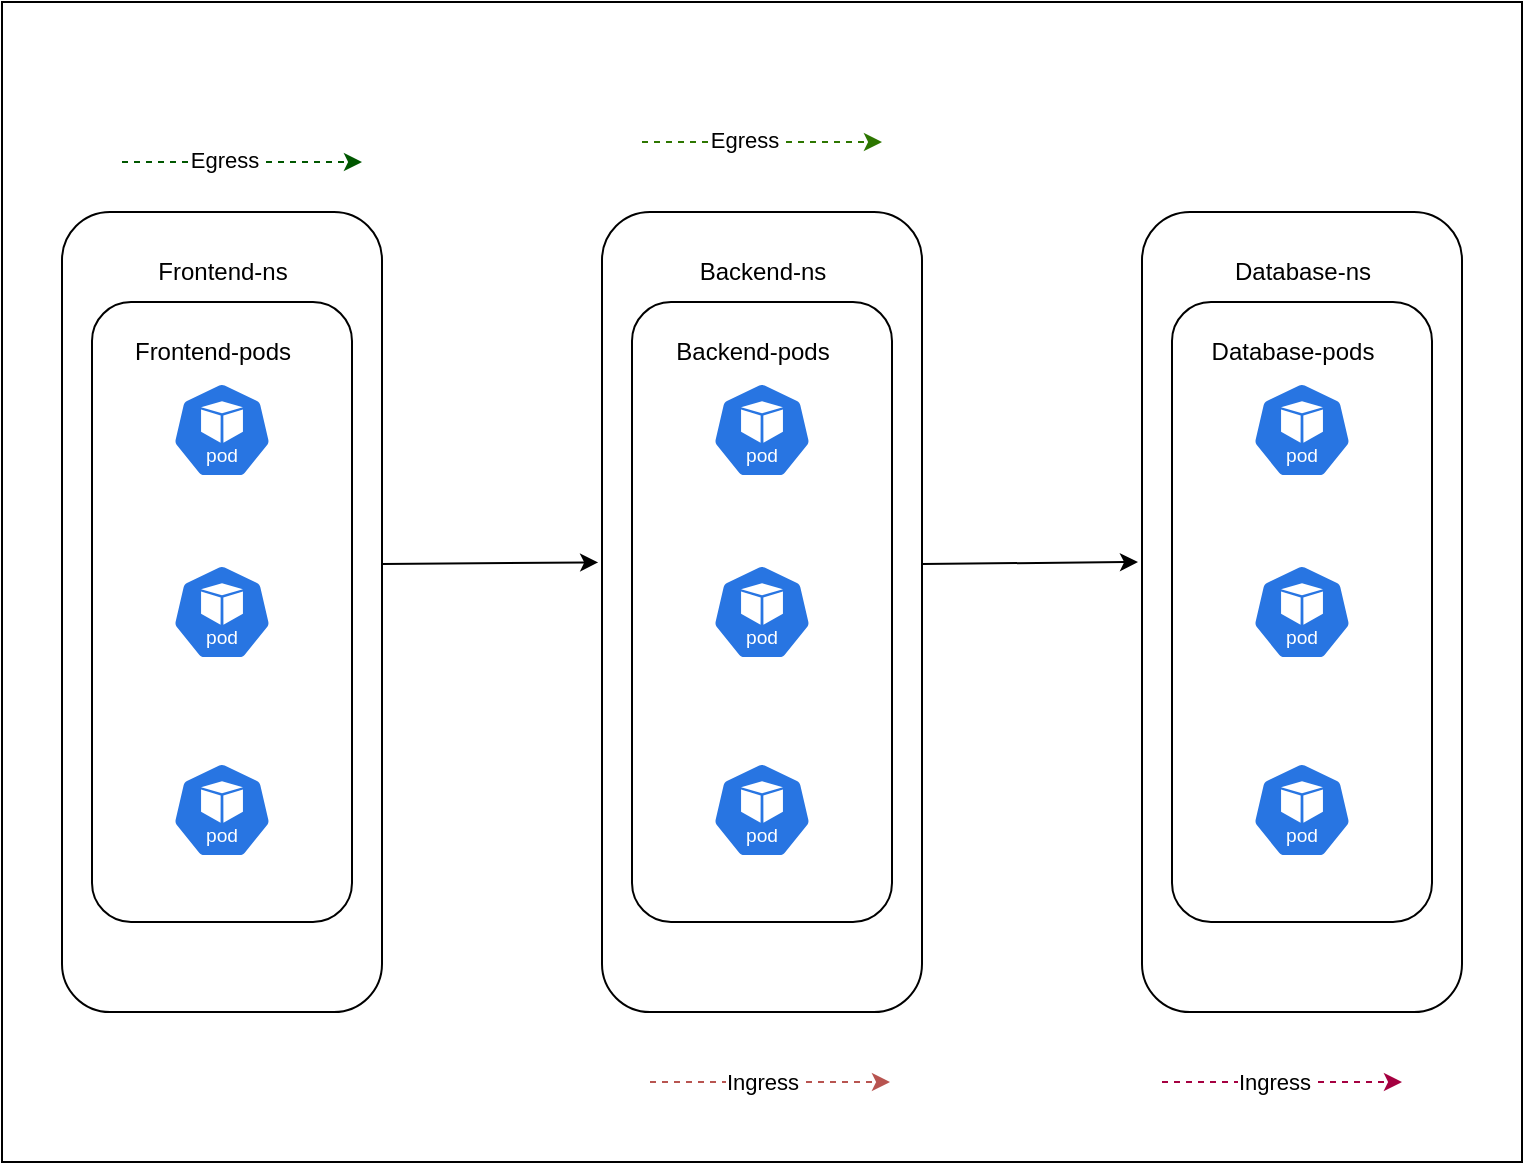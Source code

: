 <mxfile version="26.0.2">
  <diagram name="Page-1" id="nFEdDV40q59QD4kjeuWE">
    <mxGraphModel dx="1380" dy="717" grid="1" gridSize="10" guides="1" tooltips="1" connect="1" arrows="1" fold="1" page="1" pageScale="1" pageWidth="827" pageHeight="1169" math="0" shadow="0">
      <root>
        <mxCell id="0" />
        <mxCell id="1" parent="0" />
        <mxCell id="rjX3UwFx4na6aEU0xc1k-46" value="" style="whiteSpace=wrap;html=1;" vertex="1" parent="1">
          <mxGeometry x="60" y="170" width="760" height="580" as="geometry" />
        </mxCell>
        <mxCell id="rjX3UwFx4na6aEU0xc1k-10" value="" style="rounded=1;whiteSpace=wrap;html=1;" vertex="1" parent="1">
          <mxGeometry x="90" y="275" width="160" height="400" as="geometry" />
        </mxCell>
        <mxCell id="rjX3UwFx4na6aEU0xc1k-7" value="" style="rounded=1;whiteSpace=wrap;html=1;" vertex="1" parent="1">
          <mxGeometry x="105" y="320" width="130" height="310" as="geometry" />
        </mxCell>
        <mxCell id="rjX3UwFx4na6aEU0xc1k-4" value="" style="aspect=fixed;sketch=0;html=1;dashed=0;whitespace=wrap;verticalLabelPosition=bottom;verticalAlign=top;fillColor=#2875E2;strokeColor=#ffffff;points=[[0.005,0.63,0],[0.1,0.2,0],[0.9,0.2,0],[0.5,0,0],[0.995,0.63,0],[0.72,0.99,0],[0.5,1,0],[0.28,0.99,0]];shape=mxgraph.kubernetes.icon2;kubernetesLabel=1;prIcon=pod" vertex="1" parent="1">
          <mxGeometry x="145" y="360" width="50" height="48" as="geometry" />
        </mxCell>
        <mxCell id="rjX3UwFx4na6aEU0xc1k-5" value="" style="aspect=fixed;sketch=0;html=1;dashed=0;whitespace=wrap;verticalLabelPosition=bottom;verticalAlign=top;fillColor=#2875E2;strokeColor=#ffffff;points=[[0.005,0.63,0],[0.1,0.2,0],[0.9,0.2,0],[0.5,0,0],[0.995,0.63,0],[0.72,0.99,0],[0.5,1,0],[0.28,0.99,0]];shape=mxgraph.kubernetes.icon2;kubernetesLabel=1;prIcon=pod" vertex="1" parent="1">
          <mxGeometry x="145" y="451" width="50" height="48" as="geometry" />
        </mxCell>
        <mxCell id="rjX3UwFx4na6aEU0xc1k-6" value="" style="aspect=fixed;sketch=0;html=1;dashed=0;whitespace=wrap;verticalLabelPosition=bottom;verticalAlign=top;fillColor=#2875E2;strokeColor=#ffffff;points=[[0.005,0.63,0],[0.1,0.2,0],[0.9,0.2,0],[0.5,0,0],[0.995,0.63,0],[0.72,0.99,0],[0.5,1,0],[0.28,0.99,0]];shape=mxgraph.kubernetes.icon2;kubernetesLabel=1;prIcon=pod" vertex="1" parent="1">
          <mxGeometry x="145" y="550" width="50" height="48" as="geometry" />
        </mxCell>
        <mxCell id="rjX3UwFx4na6aEU0xc1k-8" value="Frontend-ns" style="text;html=1;align=center;verticalAlign=middle;resizable=0;points=[];autosize=1;strokeColor=none;fillColor=none;" vertex="1" parent="1">
          <mxGeometry x="125" y="290" width="90" height="30" as="geometry" />
        </mxCell>
        <mxCell id="rjX3UwFx4na6aEU0xc1k-9" value="Frontend-pods" style="text;html=1;align=center;verticalAlign=middle;resizable=0;points=[];autosize=1;strokeColor=none;fillColor=none;" vertex="1" parent="1">
          <mxGeometry x="115" y="330" width="100" height="30" as="geometry" />
        </mxCell>
        <mxCell id="rjX3UwFx4na6aEU0xc1k-11" value="" style="rounded=1;whiteSpace=wrap;html=1;" vertex="1" parent="1">
          <mxGeometry x="360" y="275" width="160" height="400" as="geometry" />
        </mxCell>
        <mxCell id="rjX3UwFx4na6aEU0xc1k-12" value="" style="rounded=1;whiteSpace=wrap;html=1;" vertex="1" parent="1">
          <mxGeometry x="375" y="320" width="130" height="310" as="geometry" />
        </mxCell>
        <mxCell id="rjX3UwFx4na6aEU0xc1k-13" value="" style="aspect=fixed;sketch=0;html=1;dashed=0;whitespace=wrap;verticalLabelPosition=bottom;verticalAlign=top;fillColor=#2875E2;strokeColor=#ffffff;points=[[0.005,0.63,0],[0.1,0.2,0],[0.9,0.2,0],[0.5,0,0],[0.995,0.63,0],[0.72,0.99,0],[0.5,1,0],[0.28,0.99,0]];shape=mxgraph.kubernetes.icon2;kubernetesLabel=1;prIcon=pod" vertex="1" parent="1">
          <mxGeometry x="415" y="360" width="50" height="48" as="geometry" />
        </mxCell>
        <mxCell id="rjX3UwFx4na6aEU0xc1k-14" value="" style="aspect=fixed;sketch=0;html=1;dashed=0;whitespace=wrap;verticalLabelPosition=bottom;verticalAlign=top;fillColor=#2875E2;strokeColor=#ffffff;points=[[0.005,0.63,0],[0.1,0.2,0],[0.9,0.2,0],[0.5,0,0],[0.995,0.63,0],[0.72,0.99,0],[0.5,1,0],[0.28,0.99,0]];shape=mxgraph.kubernetes.icon2;kubernetesLabel=1;prIcon=pod" vertex="1" parent="1">
          <mxGeometry x="415" y="451" width="50" height="48" as="geometry" />
        </mxCell>
        <mxCell id="rjX3UwFx4na6aEU0xc1k-15" value="" style="aspect=fixed;sketch=0;html=1;dashed=0;whitespace=wrap;verticalLabelPosition=bottom;verticalAlign=top;fillColor=#2875E2;strokeColor=#ffffff;points=[[0.005,0.63,0],[0.1,0.2,0],[0.9,0.2,0],[0.5,0,0],[0.995,0.63,0],[0.72,0.99,0],[0.5,1,0],[0.28,0.99,0]];shape=mxgraph.kubernetes.icon2;kubernetesLabel=1;prIcon=pod" vertex="1" parent="1">
          <mxGeometry x="415" y="550" width="50" height="48" as="geometry" />
        </mxCell>
        <mxCell id="rjX3UwFx4na6aEU0xc1k-16" value="Backend-ns" style="text;html=1;align=center;verticalAlign=middle;resizable=0;points=[];autosize=1;strokeColor=none;fillColor=none;" vertex="1" parent="1">
          <mxGeometry x="395" y="290" width="90" height="30" as="geometry" />
        </mxCell>
        <mxCell id="rjX3UwFx4na6aEU0xc1k-17" value="Backend-pods" style="text;html=1;align=center;verticalAlign=middle;resizable=0;points=[];autosize=1;strokeColor=none;fillColor=none;" vertex="1" parent="1">
          <mxGeometry x="385" y="330" width="100" height="30" as="geometry" />
        </mxCell>
        <mxCell id="rjX3UwFx4na6aEU0xc1k-18" value="" style="rounded=1;whiteSpace=wrap;html=1;" vertex="1" parent="1">
          <mxGeometry x="630" y="275" width="160" height="400" as="geometry" />
        </mxCell>
        <mxCell id="rjX3UwFx4na6aEU0xc1k-19" value="" style="rounded=1;whiteSpace=wrap;html=1;" vertex="1" parent="1">
          <mxGeometry x="645" y="320" width="130" height="310" as="geometry" />
        </mxCell>
        <mxCell id="rjX3UwFx4na6aEU0xc1k-20" value="" style="aspect=fixed;sketch=0;html=1;dashed=0;whitespace=wrap;verticalLabelPosition=bottom;verticalAlign=top;fillColor=#2875E2;strokeColor=#ffffff;points=[[0.005,0.63,0],[0.1,0.2,0],[0.9,0.2,0],[0.5,0,0],[0.995,0.63,0],[0.72,0.99,0],[0.5,1,0],[0.28,0.99,0]];shape=mxgraph.kubernetes.icon2;kubernetesLabel=1;prIcon=pod" vertex="1" parent="1">
          <mxGeometry x="685" y="360" width="50" height="48" as="geometry" />
        </mxCell>
        <mxCell id="rjX3UwFx4na6aEU0xc1k-21" value="" style="aspect=fixed;sketch=0;html=1;dashed=0;whitespace=wrap;verticalLabelPosition=bottom;verticalAlign=top;fillColor=#2875E2;strokeColor=#ffffff;points=[[0.005,0.63,0],[0.1,0.2,0],[0.9,0.2,0],[0.5,0,0],[0.995,0.63,0],[0.72,0.99,0],[0.5,1,0],[0.28,0.99,0]];shape=mxgraph.kubernetes.icon2;kubernetesLabel=1;prIcon=pod" vertex="1" parent="1">
          <mxGeometry x="685" y="451" width="50" height="48" as="geometry" />
        </mxCell>
        <mxCell id="rjX3UwFx4na6aEU0xc1k-22" value="" style="aspect=fixed;sketch=0;html=1;dashed=0;whitespace=wrap;verticalLabelPosition=bottom;verticalAlign=top;fillColor=#2875E2;strokeColor=#ffffff;points=[[0.005,0.63,0],[0.1,0.2,0],[0.9,0.2,0],[0.5,0,0],[0.995,0.63,0],[0.72,0.99,0],[0.5,1,0],[0.28,0.99,0]];shape=mxgraph.kubernetes.icon2;kubernetesLabel=1;prIcon=pod" vertex="1" parent="1">
          <mxGeometry x="685" y="550" width="50" height="48" as="geometry" />
        </mxCell>
        <mxCell id="rjX3UwFx4na6aEU0xc1k-23" value="Database-ns" style="text;html=1;align=center;verticalAlign=middle;resizable=0;points=[];autosize=1;strokeColor=none;fillColor=none;" vertex="1" parent="1">
          <mxGeometry x="665" y="290" width="90" height="30" as="geometry" />
        </mxCell>
        <mxCell id="rjX3UwFx4na6aEU0xc1k-24" value="Database&lt;span style=&quot;background-color: transparent; color: light-dark(rgb(0, 0, 0), rgb(255, 255, 255));&quot;&gt;-pods&lt;/span&gt;" style="text;html=1;align=center;verticalAlign=middle;resizable=0;points=[];autosize=1;strokeColor=none;fillColor=none;" vertex="1" parent="1">
          <mxGeometry x="655" y="330" width="100" height="30" as="geometry" />
        </mxCell>
        <mxCell id="rjX3UwFx4na6aEU0xc1k-25" value="" style="endArrow=classic;html=1;rounded=0;entryX=-0.012;entryY=0.438;entryDx=0;entryDy=0;entryPerimeter=0;" edge="1" parent="1" target="rjX3UwFx4na6aEU0xc1k-11">
          <mxGeometry width="50" height="50" relative="1" as="geometry">
            <mxPoint x="250" y="451" as="sourcePoint" />
            <mxPoint x="300" y="401" as="targetPoint" />
          </mxGeometry>
        </mxCell>
        <mxCell id="rjX3UwFx4na6aEU0xc1k-26" value="" style="endArrow=classic;html=1;rounded=0;entryX=-0.012;entryY=0.438;entryDx=0;entryDy=0;entryPerimeter=0;" edge="1" parent="1">
          <mxGeometry width="50" height="50" relative="1" as="geometry">
            <mxPoint x="520" y="451" as="sourcePoint" />
            <mxPoint x="628" y="450" as="targetPoint" />
          </mxGeometry>
        </mxCell>
        <mxCell id="rjX3UwFx4na6aEU0xc1k-31" value="" style="endArrow=classic;html=1;rounded=1;curved=0;strokeColor=#005700;dashed=1;fillColor=#008a00;" edge="1" parent="1">
          <mxGeometry width="50" height="50" relative="1" as="geometry">
            <mxPoint x="120" y="250" as="sourcePoint" />
            <mxPoint x="240" y="250" as="targetPoint" />
          </mxGeometry>
        </mxCell>
        <mxCell id="rjX3UwFx4na6aEU0xc1k-32" value="Egress" style="edgeLabel;html=1;align=center;verticalAlign=middle;resizable=0;points=[];" vertex="1" connectable="0" parent="rjX3UwFx4na6aEU0xc1k-31">
          <mxGeometry x="-0.15" y="1" relative="1" as="geometry">
            <mxPoint as="offset" />
          </mxGeometry>
        </mxCell>
        <mxCell id="rjX3UwFx4na6aEU0xc1k-33" value="" style="endArrow=classic;html=1;rounded=1;curved=0;strokeColor=#2D7600;dashed=1;fillColor=#60a917;" edge="1" parent="1">
          <mxGeometry width="50" height="50" relative="1" as="geometry">
            <mxPoint x="380" y="240" as="sourcePoint" />
            <mxPoint x="500" y="240" as="targetPoint" />
          </mxGeometry>
        </mxCell>
        <mxCell id="rjX3UwFx4na6aEU0xc1k-34" value="Egress" style="edgeLabel;html=1;align=center;verticalAlign=middle;resizable=0;points=[];" vertex="1" connectable="0" parent="rjX3UwFx4na6aEU0xc1k-33">
          <mxGeometry x="-0.15" y="1" relative="1" as="geometry">
            <mxPoint as="offset" />
          </mxGeometry>
        </mxCell>
        <mxCell id="rjX3UwFx4na6aEU0xc1k-38" value="" style="endArrow=classic;html=1;rounded=1;curved=0;strokeColor=#b85450;dashed=1;fillColor=#f8cecc;" edge="1" parent="1">
          <mxGeometry width="50" height="50" relative="1" as="geometry">
            <mxPoint x="384" y="710" as="sourcePoint" />
            <mxPoint x="504" y="710" as="targetPoint" />
          </mxGeometry>
        </mxCell>
        <mxCell id="rjX3UwFx4na6aEU0xc1k-42" value="Ingress" style="edgeLabel;html=1;align=center;verticalAlign=middle;resizable=0;points=[];" vertex="1" connectable="0" parent="rjX3UwFx4na6aEU0xc1k-38">
          <mxGeometry x="0.1" y="-2" relative="1" as="geometry">
            <mxPoint x="-10" y="-2" as="offset" />
          </mxGeometry>
        </mxCell>
        <mxCell id="rjX3UwFx4na6aEU0xc1k-43" value="" style="endArrow=classic;html=1;rounded=1;curved=0;strokeColor=#A50040;dashed=1;fillColor=#d80073;" edge="1" parent="1">
          <mxGeometry width="50" height="50" relative="1" as="geometry">
            <mxPoint x="640" y="710" as="sourcePoint" />
            <mxPoint x="760" y="710" as="targetPoint" />
          </mxGeometry>
        </mxCell>
        <mxCell id="rjX3UwFx4na6aEU0xc1k-44" value="Ingress" style="edgeLabel;html=1;align=center;verticalAlign=middle;resizable=0;points=[];" vertex="1" connectable="0" parent="rjX3UwFx4na6aEU0xc1k-43">
          <mxGeometry x="0.1" y="-2" relative="1" as="geometry">
            <mxPoint x="-10" y="-2" as="offset" />
          </mxGeometry>
        </mxCell>
      </root>
    </mxGraphModel>
  </diagram>
</mxfile>
